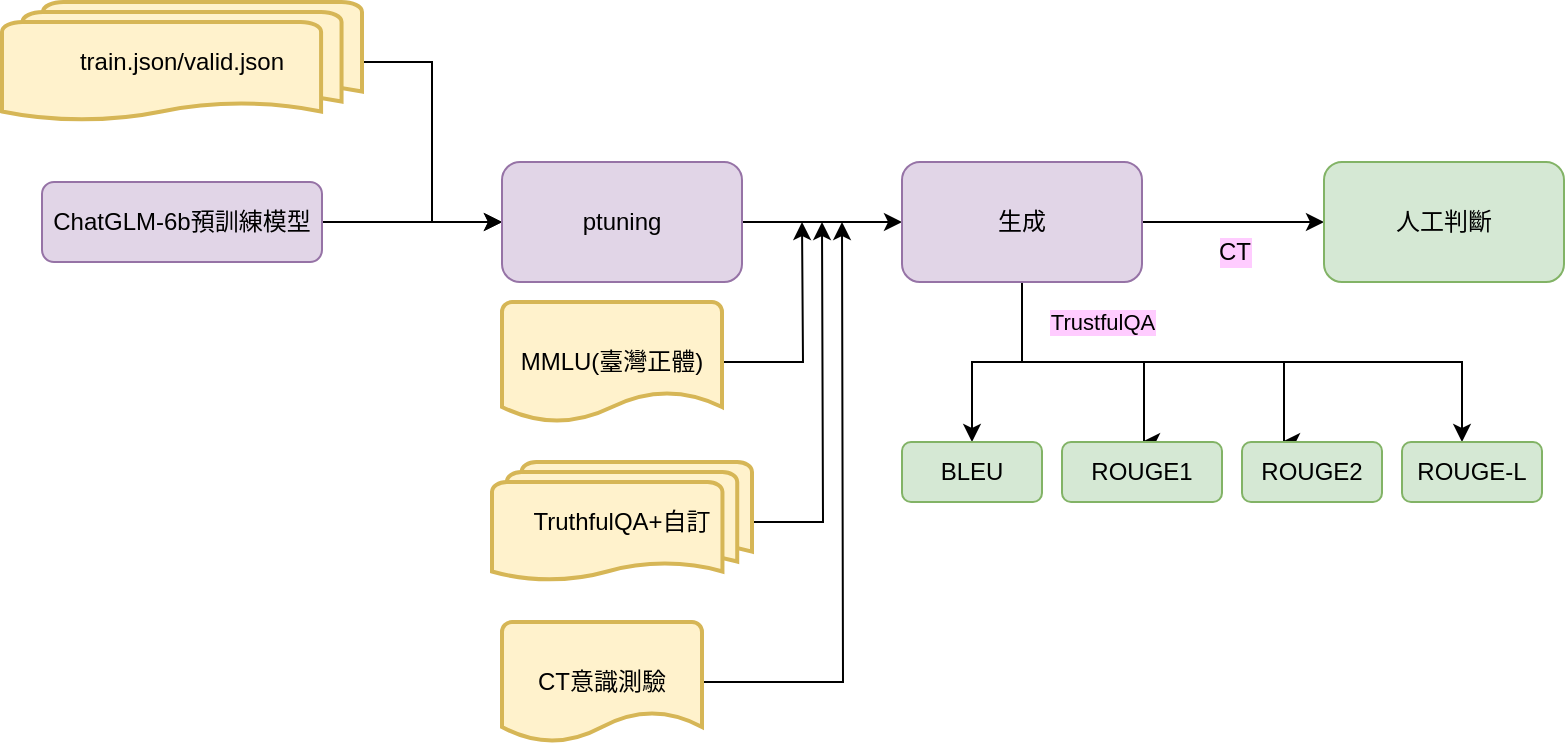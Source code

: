 <mxfile version="23.0.2" type="device">
  <diagram id="C5RBs43oDa-KdzZeNtuy" name="Page-1">
    <mxGraphModel dx="1434" dy="1923" grid="1" gridSize="10" guides="1" tooltips="1" connect="1" arrows="1" fold="1" page="1" pageScale="1" pageWidth="827" pageHeight="1169" math="0" shadow="0">
      <root>
        <mxCell id="WIyWlLk6GJQsqaUBKTNV-0" />
        <mxCell id="WIyWlLk6GJQsqaUBKTNV-1" parent="WIyWlLk6GJQsqaUBKTNV-0" />
        <mxCell id="GL5RfUaj7yR-rNf2WVwm-5" value="" style="edgeStyle=orthogonalEdgeStyle;rounded=0;orthogonalLoop=1;jettySize=auto;html=1;" parent="WIyWlLk6GJQsqaUBKTNV-1" source="WIyWlLk6GJQsqaUBKTNV-3" target="GL5RfUaj7yR-rNf2WVwm-4" edge="1">
          <mxGeometry relative="1" as="geometry" />
        </mxCell>
        <mxCell id="WIyWlLk6GJQsqaUBKTNV-3" value="ChatGLM-6b預訓練模型" style="rounded=1;whiteSpace=wrap;html=1;fontSize=12;glass=0;strokeWidth=1;shadow=0;fillColor=#e1d5e7;strokeColor=#9673a6;" parent="WIyWlLk6GJQsqaUBKTNV-1" vertex="1">
          <mxGeometry x="50" y="80" width="140" height="40" as="geometry" />
        </mxCell>
        <mxCell id="GL5RfUaj7yR-rNf2WVwm-6" style="edgeStyle=orthogonalEdgeStyle;rounded=0;orthogonalLoop=1;jettySize=auto;html=1;entryX=0;entryY=0.5;entryDx=0;entryDy=0;" parent="WIyWlLk6GJQsqaUBKTNV-1" source="GL5RfUaj7yR-rNf2WVwm-0" target="GL5RfUaj7yR-rNf2WVwm-4" edge="1">
          <mxGeometry relative="1" as="geometry" />
        </mxCell>
        <mxCell id="GL5RfUaj7yR-rNf2WVwm-0" value="train.json/valid.json" style="strokeWidth=2;html=1;shape=mxgraph.flowchart.multi-document;whiteSpace=wrap;fillColor=#fff2cc;strokeColor=#d6b656;" parent="WIyWlLk6GJQsqaUBKTNV-1" vertex="1">
          <mxGeometry x="30" y="-10" width="180" height="60" as="geometry" />
        </mxCell>
        <mxCell id="GL5RfUaj7yR-rNf2WVwm-11" value="" style="edgeStyle=orthogonalEdgeStyle;rounded=0;orthogonalLoop=1;jettySize=auto;html=1;" parent="WIyWlLk6GJQsqaUBKTNV-1" source="GL5RfUaj7yR-rNf2WVwm-4" target="GL5RfUaj7yR-rNf2WVwm-10" edge="1">
          <mxGeometry relative="1" as="geometry" />
        </mxCell>
        <mxCell id="GL5RfUaj7yR-rNf2WVwm-4" value="ptuning" style="rounded=1;whiteSpace=wrap;html=1;glass=0;strokeWidth=1;shadow=0;fillColor=#e1d5e7;strokeColor=#9673a6;" parent="WIyWlLk6GJQsqaUBKTNV-1" vertex="1">
          <mxGeometry x="280" y="70" width="120" height="60" as="geometry" />
        </mxCell>
        <mxCell id="qukNKsuaCNgpiTlWeJ3m-1" style="edgeStyle=orthogonalEdgeStyle;rounded=0;orthogonalLoop=1;jettySize=auto;html=1;" edge="1" parent="WIyWlLk6GJQsqaUBKTNV-1" source="GL5RfUaj7yR-rNf2WVwm-7">
          <mxGeometry relative="1" as="geometry">
            <mxPoint x="430" y="100" as="targetPoint" />
          </mxGeometry>
        </mxCell>
        <mxCell id="GL5RfUaj7yR-rNf2WVwm-7" value="MMLU(臺灣正體)" style="strokeWidth=2;html=1;shape=mxgraph.flowchart.document2;whiteSpace=wrap;size=0.25;fillColor=#fff2cc;strokeColor=#d6b656;" parent="WIyWlLk6GJQsqaUBKTNV-1" vertex="1">
          <mxGeometry x="280" y="140" width="110" height="60" as="geometry" />
        </mxCell>
        <mxCell id="qukNKsuaCNgpiTlWeJ3m-2" style="edgeStyle=orthogonalEdgeStyle;rounded=0;orthogonalLoop=1;jettySize=auto;html=1;" edge="1" parent="WIyWlLk6GJQsqaUBKTNV-1" source="GL5RfUaj7yR-rNf2WVwm-8">
          <mxGeometry relative="1" as="geometry">
            <mxPoint x="440" y="100" as="targetPoint" />
          </mxGeometry>
        </mxCell>
        <mxCell id="GL5RfUaj7yR-rNf2WVwm-8" value="TruthfulQA+自訂" style="strokeWidth=2;html=1;shape=mxgraph.flowchart.multi-document;whiteSpace=wrap;fillColor=#fff2cc;strokeColor=#d6b656;" parent="WIyWlLk6GJQsqaUBKTNV-1" vertex="1">
          <mxGeometry x="275" y="220" width="130" height="60" as="geometry" />
        </mxCell>
        <mxCell id="qukNKsuaCNgpiTlWeJ3m-0" style="edgeStyle=orthogonalEdgeStyle;rounded=0;orthogonalLoop=1;jettySize=auto;html=1;" edge="1" parent="WIyWlLk6GJQsqaUBKTNV-1" source="GL5RfUaj7yR-rNf2WVwm-9">
          <mxGeometry relative="1" as="geometry">
            <mxPoint x="450" y="100" as="targetPoint" />
          </mxGeometry>
        </mxCell>
        <mxCell id="GL5RfUaj7yR-rNf2WVwm-9" value="CT意識測驗" style="strokeWidth=2;html=1;shape=mxgraph.flowchart.document2;whiteSpace=wrap;size=0.25;fillColor=#fff2cc;strokeColor=#d6b656;" parent="WIyWlLk6GJQsqaUBKTNV-1" vertex="1">
          <mxGeometry x="280" y="300" width="100" height="60" as="geometry" />
        </mxCell>
        <mxCell id="GL5RfUaj7yR-rNf2WVwm-16" value="" style="edgeStyle=orthogonalEdgeStyle;rounded=0;orthogonalLoop=1;jettySize=auto;html=1;" parent="WIyWlLk6GJQsqaUBKTNV-1" source="GL5RfUaj7yR-rNf2WVwm-10" target="GL5RfUaj7yR-rNf2WVwm-15" edge="1">
          <mxGeometry relative="1" as="geometry" />
        </mxCell>
        <mxCell id="GL5RfUaj7yR-rNf2WVwm-19" value="" style="edgeStyle=orthogonalEdgeStyle;rounded=0;orthogonalLoop=1;jettySize=auto;html=1;" parent="WIyWlLk6GJQsqaUBKTNV-1" source="GL5RfUaj7yR-rNf2WVwm-10" target="GL5RfUaj7yR-rNf2WVwm-18" edge="1">
          <mxGeometry relative="1" as="geometry" />
        </mxCell>
        <mxCell id="GL5RfUaj7yR-rNf2WVwm-20" value="TrustfulQA" style="edgeLabel;html=1;align=center;verticalAlign=middle;resizable=0;points=[];labelBackgroundColor=#FFCCFF;" parent="GL5RfUaj7yR-rNf2WVwm-19" vertex="1" connectable="0">
          <mxGeometry x="0.25" y="-4" relative="1" as="geometry">
            <mxPoint x="69" y="-21" as="offset" />
          </mxGeometry>
        </mxCell>
        <mxCell id="qukNKsuaCNgpiTlWeJ3m-3" style="edgeStyle=orthogonalEdgeStyle;rounded=0;orthogonalLoop=1;jettySize=auto;html=1;" edge="1" parent="WIyWlLk6GJQsqaUBKTNV-1" source="GL5RfUaj7yR-rNf2WVwm-10">
          <mxGeometry relative="1" as="geometry">
            <mxPoint x="600" y="210" as="targetPoint" />
            <Array as="points">
              <mxPoint x="540" y="170" />
              <mxPoint x="601" y="170" />
            </Array>
          </mxGeometry>
        </mxCell>
        <mxCell id="qukNKsuaCNgpiTlWeJ3m-6" style="edgeStyle=orthogonalEdgeStyle;rounded=0;orthogonalLoop=1;jettySize=auto;html=1;" edge="1" parent="WIyWlLk6GJQsqaUBKTNV-1" source="GL5RfUaj7yR-rNf2WVwm-10">
          <mxGeometry relative="1" as="geometry">
            <mxPoint x="670" y="210" as="targetPoint" />
            <Array as="points">
              <mxPoint x="540" y="170" />
              <mxPoint x="671" y="170" />
            </Array>
          </mxGeometry>
        </mxCell>
        <mxCell id="qukNKsuaCNgpiTlWeJ3m-10" style="edgeStyle=orthogonalEdgeStyle;rounded=0;orthogonalLoop=1;jettySize=auto;html=1;" edge="1" parent="WIyWlLk6GJQsqaUBKTNV-1" source="GL5RfUaj7yR-rNf2WVwm-10" target="qukNKsuaCNgpiTlWeJ3m-11">
          <mxGeometry relative="1" as="geometry">
            <mxPoint x="770" y="210" as="targetPoint" />
            <Array as="points">
              <mxPoint x="540" y="170" />
              <mxPoint x="760" y="170" />
            </Array>
          </mxGeometry>
        </mxCell>
        <mxCell id="GL5RfUaj7yR-rNf2WVwm-10" value="生成" style="rounded=1;whiteSpace=wrap;html=1;glass=0;strokeWidth=1;shadow=0;fillColor=#e1d5e7;strokeColor=#9673a6;" parent="WIyWlLk6GJQsqaUBKTNV-1" vertex="1">
          <mxGeometry x="480" y="70" width="120" height="60" as="geometry" />
        </mxCell>
        <mxCell id="GL5RfUaj7yR-rNf2WVwm-15" value="人工判斷" style="rounded=1;whiteSpace=wrap;html=1;glass=0;strokeWidth=1;shadow=0;fillColor=#d5e8d4;strokeColor=#82b366;" parent="WIyWlLk6GJQsqaUBKTNV-1" vertex="1">
          <mxGeometry x="691" y="70" width="120" height="60" as="geometry" />
        </mxCell>
        <mxCell id="GL5RfUaj7yR-rNf2WVwm-17" value="CT" style="text;html=1;align=center;verticalAlign=middle;resizable=0;points=[];autosize=1;strokeColor=none;fillColor=none;labelBackgroundColor=#FFCCFF;" parent="WIyWlLk6GJQsqaUBKTNV-1" vertex="1">
          <mxGeometry x="626" y="100" width="40" height="30" as="geometry" />
        </mxCell>
        <mxCell id="GL5RfUaj7yR-rNf2WVwm-18" value="BLEU" style="rounded=1;whiteSpace=wrap;html=1;glass=0;strokeWidth=1;shadow=0;fillColor=#d5e8d4;strokeColor=#82b366;" parent="WIyWlLk6GJQsqaUBKTNV-1" vertex="1">
          <mxGeometry x="480" y="210" width="70" height="30" as="geometry" />
        </mxCell>
        <mxCell id="qukNKsuaCNgpiTlWeJ3m-4" value="ROUGE1" style="rounded=1;whiteSpace=wrap;html=1;fillColor=#d5e8d4;strokeColor=#82b366;" vertex="1" parent="WIyWlLk6GJQsqaUBKTNV-1">
          <mxGeometry x="560" y="210" width="80" height="30" as="geometry" />
        </mxCell>
        <mxCell id="qukNKsuaCNgpiTlWeJ3m-7" value="ROUGE2" style="rounded=1;whiteSpace=wrap;html=1;fillColor=#d5e8d4;strokeColor=#82b366;" vertex="1" parent="WIyWlLk6GJQsqaUBKTNV-1">
          <mxGeometry x="650" y="210" width="70" height="30" as="geometry" />
        </mxCell>
        <mxCell id="qukNKsuaCNgpiTlWeJ3m-11" value="ROUGE-L" style="rounded=1;whiteSpace=wrap;html=1;fillColor=#d5e8d4;strokeColor=#82b366;" vertex="1" parent="WIyWlLk6GJQsqaUBKTNV-1">
          <mxGeometry x="730" y="210" width="70" height="30" as="geometry" />
        </mxCell>
      </root>
    </mxGraphModel>
  </diagram>
</mxfile>
